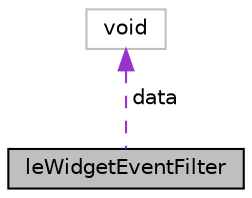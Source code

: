 digraph "leWidgetEventFilter"
{
 // LATEX_PDF_SIZE
  edge [fontname="Helvetica",fontsize="10",labelfontname="Helvetica",labelfontsize="10"];
  node [fontname="Helvetica",fontsize="10",shape=record];
  Node1 [label="leWidgetEventFilter",height=0.2,width=0.4,color="black", fillcolor="grey75", style="filled", fontcolor="black",tooltip="Used to define widget touch event filter."];
  Node2 -> Node1 [dir="back",color="darkorchid3",fontsize="10",style="dashed",label=" data" ,fontname="Helvetica"];
  Node2 [label="void",height=0.2,width=0.4,color="grey75", fillcolor="white", style="filled",tooltip=" "];
}
